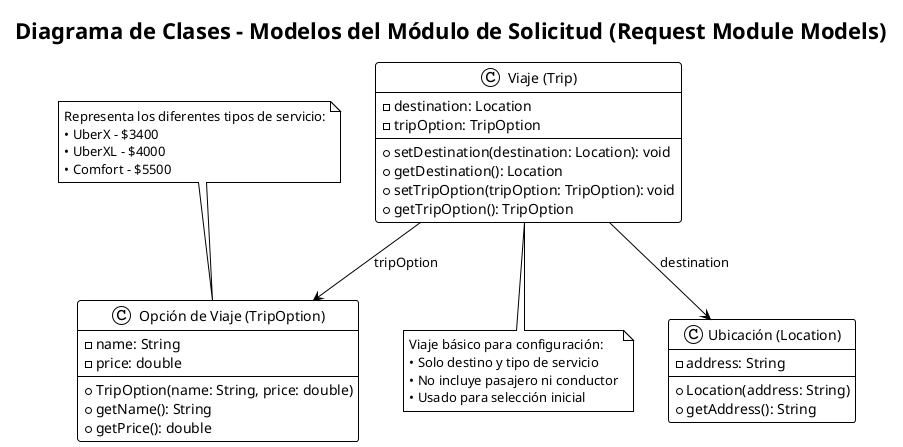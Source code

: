@startuml diagrama-clases-solicitud-viaje
!theme plain
title Diagrama de Clases - Modelos del Módulo de Solicitud (Request Module Models)

class "Ubicación (Location)" {
    - address: String
    + Location(address: String)
    + getAddress(): String
}

class "Opción de Viaje (TripOption)" {
    - name: String
    - price: double
    + TripOption(name: String, price: double)
    + getName(): String
    + getPrice(): double
}

class "Viaje (Trip)" {
    - destination: Location
    - tripOption: TripOption
    + setDestination(destination: Location): void
    + getDestination(): Location
    + setTripOption(tripOption: TripOption): void
    + getTripOption(): TripOption
}

' Relaciones
"Viaje (Trip)" --> "Ubicación (Location)" : destination
"Viaje (Trip)" --> "Opción de Viaje (TripOption)" : tripOption

note top of "Opción de Viaje (TripOption)"
  Representa los diferentes tipos de servicio:
  • UberX - $3400
  • UberXL - $4000  
  • Comfort - $5500
end note

note bottom of "Viaje (Trip)"
  Viaje básico para configuración:
  • Solo destino y tipo de servicio
  • No incluye pasajero ni conductor
  • Usado para selección inicial
end note

@enduml
